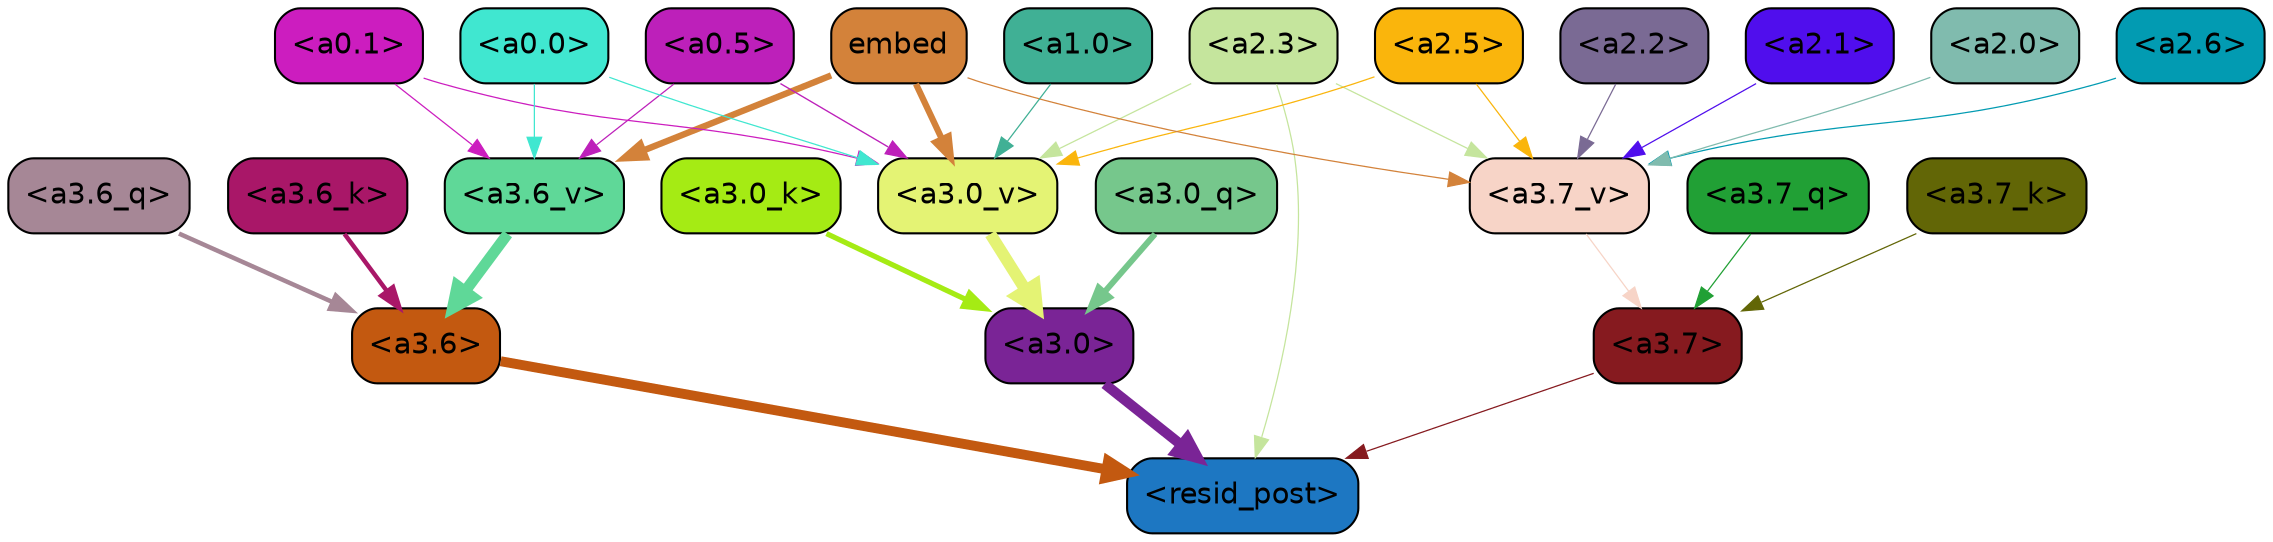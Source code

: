 strict digraph "" {
	graph [bgcolor=transparent,
		layout=dot,
		overlap=false,
		splines=true
	];
	"<a3.7>"	[color=black,
		fillcolor="#861a1f",
		fontname=Helvetica,
		shape=box,
		style="filled, rounded"];
	"<resid_post>"	[color=black,
		fillcolor="#1d77c2",
		fontname=Helvetica,
		shape=box,
		style="filled, rounded"];
	"<a3.7>" -> "<resid_post>"	[color="#861a1f",
		penwidth=0.6];
	"<a3.6>"	[color=black,
		fillcolor="#c35910",
		fontname=Helvetica,
		shape=box,
		style="filled, rounded"];
	"<a3.6>" -> "<resid_post>"	[color="#c35910",
		penwidth=4.7534414529800415];
	"<a3.0>"	[color=black,
		fillcolor="#7a2496",
		fontname=Helvetica,
		shape=box,
		style="filled, rounded"];
	"<a3.0>" -> "<resid_post>"	[color="#7a2496",
		penwidth=4.898576855659485];
	"<a2.3>"	[color=black,
		fillcolor="#c5e59d",
		fontname=Helvetica,
		shape=box,
		style="filled, rounded"];
	"<a2.3>" -> "<resid_post>"	[color="#c5e59d",
		penwidth=0.6];
	"<a3.7_v>"	[color=black,
		fillcolor="#f7d4c7",
		fontname=Helvetica,
		shape=box,
		style="filled, rounded"];
	"<a2.3>" -> "<a3.7_v>"	[color="#c5e59d",
		penwidth=0.6];
	"<a3.0_v>"	[color=black,
		fillcolor="#e4f374",
		fontname=Helvetica,
		shape=box,
		style="filled, rounded"];
	"<a2.3>" -> "<a3.0_v>"	[color="#c5e59d",
		penwidth=0.6];
	"<a3.7_q>"	[color=black,
		fillcolor="#21a035",
		fontname=Helvetica,
		shape=box,
		style="filled, rounded"];
	"<a3.7_q>" -> "<a3.7>"	[color="#21a035",
		penwidth=0.6];
	"<a3.6_q>"	[color=black,
		fillcolor="#a68796",
		fontname=Helvetica,
		shape=box,
		style="filled, rounded"];
	"<a3.6_q>" -> "<a3.6>"	[color="#a68796",
		penwidth=2.160832464694977];
	"<a3.0_q>"	[color=black,
		fillcolor="#76c78c",
		fontname=Helvetica,
		shape=box,
		style="filled, rounded"];
	"<a3.0_q>" -> "<a3.0>"	[color="#76c78c",
		penwidth=2.870753765106201];
	"<a3.7_k>"	[color=black,
		fillcolor="#626606",
		fontname=Helvetica,
		shape=box,
		style="filled, rounded"];
	"<a3.7_k>" -> "<a3.7>"	[color="#626606",
		penwidth=0.6];
	"<a3.6_k>"	[color=black,
		fillcolor="#a91768",
		fontname=Helvetica,
		shape=box,
		style="filled, rounded"];
	"<a3.6_k>" -> "<a3.6>"	[color="#a91768",
		penwidth=2.13908451795578];
	"<a3.0_k>"	[color=black,
		fillcolor="#a5eb14",
		fontname=Helvetica,
		shape=box,
		style="filled, rounded"];
	"<a3.0_k>" -> "<a3.0>"	[color="#a5eb14",
		penwidth=2.520303964614868];
	"<a3.7_v>" -> "<a3.7>"	[color="#f7d4c7",
		penwidth=0.6];
	"<a3.6_v>"	[color=black,
		fillcolor="#5fd898",
		fontname=Helvetica,
		shape=box,
		style="filled, rounded"];
	"<a3.6_v>" -> "<a3.6>"	[color="#5fd898",
		penwidth=5.297133803367615];
	"<a3.0_v>" -> "<a3.0>"	[color="#e4f374",
		penwidth=5.680712580680847];
	"<a2.6>"	[color=black,
		fillcolor="#029bb2",
		fontname=Helvetica,
		shape=box,
		style="filled, rounded"];
	"<a2.6>" -> "<a3.7_v>"	[color="#029bb2",
		penwidth=0.6];
	"<a2.5>"	[color=black,
		fillcolor="#fab50c",
		fontname=Helvetica,
		shape=box,
		style="filled, rounded"];
	"<a2.5>" -> "<a3.7_v>"	[color="#fab50c",
		penwidth=0.6];
	"<a2.5>" -> "<a3.0_v>"	[color="#fab50c",
		penwidth=0.6];
	"<a2.2>"	[color=black,
		fillcolor="#7a6a94",
		fontname=Helvetica,
		shape=box,
		style="filled, rounded"];
	"<a2.2>" -> "<a3.7_v>"	[color="#7a6a94",
		penwidth=0.6];
	"<a2.1>"	[color=black,
		fillcolor="#500eed",
		fontname=Helvetica,
		shape=box,
		style="filled, rounded"];
	"<a2.1>" -> "<a3.7_v>"	[color="#500eed",
		penwidth=0.6];
	"<a2.0>"	[color=black,
		fillcolor="#80bbae",
		fontname=Helvetica,
		shape=box,
		style="filled, rounded"];
	"<a2.0>" -> "<a3.7_v>"	[color="#80bbae",
		penwidth=0.6];
	embed	[color=black,
		fillcolor="#d3823a",
		fontname=Helvetica,
		shape=box,
		style="filled, rounded"];
	embed -> "<a3.7_v>"	[color="#d3823a",
		penwidth=0.6];
	embed -> "<a3.6_v>"	[color="#d3823a",
		penwidth=3.067279100418091];
	embed -> "<a3.0_v>"	[color="#d3823a",
		penwidth=3.0212591886520386];
	"<a0.5>"	[color=black,
		fillcolor="#bd20ba",
		fontname=Helvetica,
		shape=box,
		style="filled, rounded"];
	"<a0.5>" -> "<a3.6_v>"	[color="#bd20ba",
		penwidth=0.6];
	"<a0.5>" -> "<a3.0_v>"	[color="#bd20ba",
		penwidth=0.648682102560997];
	"<a0.1>"	[color=black,
		fillcolor="#cc1dbf",
		fontname=Helvetica,
		shape=box,
		style="filled, rounded"];
	"<a0.1>" -> "<a3.6_v>"	[color="#cc1dbf",
		penwidth=0.6];
	"<a0.1>" -> "<a3.0_v>"	[color="#cc1dbf",
		penwidth=0.6];
	"<a0.0>"	[color=black,
		fillcolor="#40e7d0",
		fontname=Helvetica,
		shape=box,
		style="filled, rounded"];
	"<a0.0>" -> "<a3.6_v>"	[color="#40e7d0",
		penwidth=0.6];
	"<a0.0>" -> "<a3.0_v>"	[color="#40e7d0",
		penwidth=0.6];
	"<a1.0>"	[color=black,
		fillcolor="#40b095",
		fontname=Helvetica,
		shape=box,
		style="filled, rounded"];
	"<a1.0>" -> "<a3.0_v>"	[color="#40b095",
		penwidth=0.6];
}
